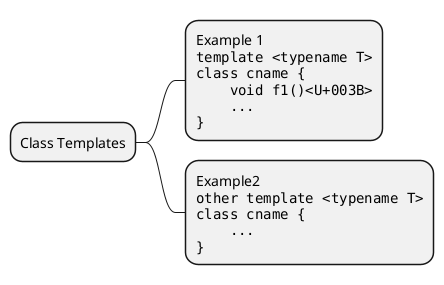 @startmindmap
* Class Templates
**:Example 1
<code>
template <typename T>
class cname {
    void f1()<U+003B>
    ...
}
</code>;
**:Example2
<code>
other template <typename T>
class cname {
    ...
}
</code>;
@endmindmap